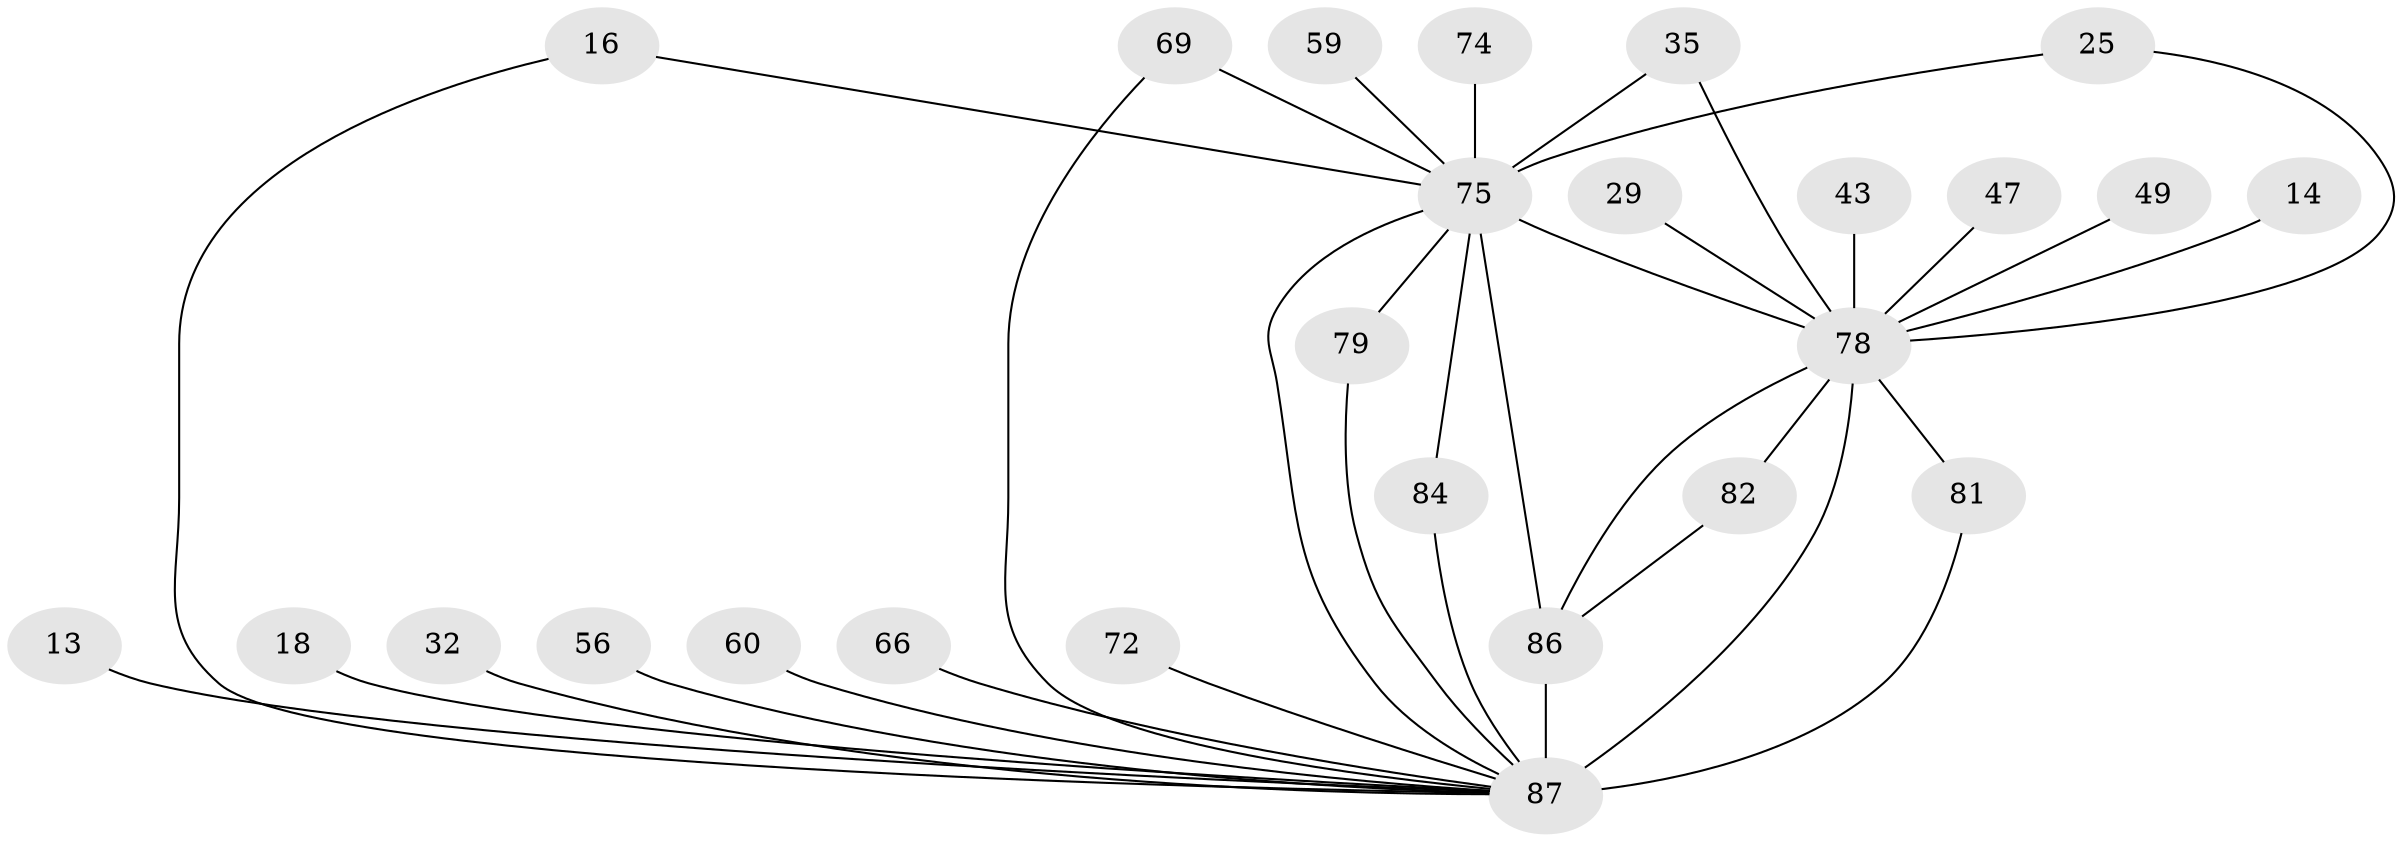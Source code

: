 // original degree distribution, {18: 0.022988505747126436, 25: 0.011494252873563218, 20: 0.034482758620689655, 16: 0.011494252873563218, 12: 0.011494252873563218, 21: 0.011494252873563218, 24: 0.011494252873563218, 4: 0.09195402298850575, 3: 0.20689655172413793, 2: 0.5402298850574713, 9: 0.011494252873563218, 5: 0.034482758620689655}
// Generated by graph-tools (version 1.1) at 2025/47/03/04/25 21:47:33]
// undirected, 26 vertices, 36 edges
graph export_dot {
graph [start="1"]
  node [color=gray90,style=filled];
  13;
  14;
  16;
  18;
  25;
  29;
  32;
  35;
  43;
  47;
  49;
  56 [super="+17"];
  59;
  60;
  66 [super="+50"];
  69 [super="+55"];
  72;
  74 [super="+67"];
  75 [super="+53+10"];
  78 [super="+58+9+63+54+61+62"];
  79 [super="+70+24"];
  81;
  82;
  84;
  86 [super="+46+68+73+83+76"];
  87 [super="+85+64+65+80"];
  13 -- 87 [weight=2];
  14 -- 78 [weight=2];
  16 -- 87;
  16 -- 75;
  18 -- 87 [weight=2];
  25 -- 78;
  25 -- 75;
  29 -- 78 [weight=2];
  32 -- 87 [weight=3];
  35 -- 78;
  35 -- 75;
  43 -- 78 [weight=2];
  47 -- 78 [weight=2];
  49 -- 78 [weight=2];
  56 -- 87 [weight=3];
  59 -- 75;
  60 -- 87;
  66 -- 87 [weight=2];
  69 -- 87;
  69 -- 75 [weight=2];
  72 -- 87 [weight=2];
  74 -- 75 [weight=3];
  75 -- 87 [weight=12];
  75 -- 78 [weight=11];
  75 -- 79 [weight=3];
  75 -- 84;
  75 -- 86 [weight=10];
  78 -- 81;
  78 -- 82;
  78 -- 87 [weight=34];
  78 -- 86 [weight=2];
  79 -- 87 [weight=2];
  81 -- 87;
  82 -- 86;
  84 -- 87;
  86 -- 87 [weight=6];
}
